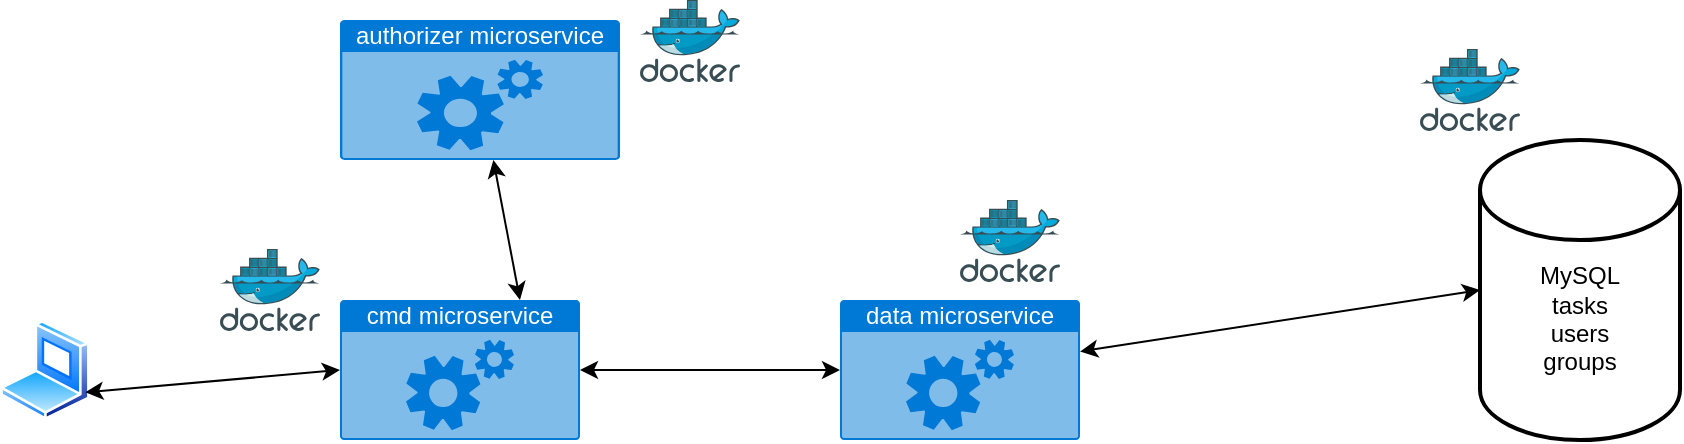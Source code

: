 <mxfile version="21.3.7" type="github">
  <diagram name="Page-1" id="5f0bae14-7c28-e335-631c-24af17079c00">
    <mxGraphModel dx="1242" dy="796" grid="1" gridSize="10" guides="1" tooltips="1" connect="1" arrows="1" fold="1" page="1" pageScale="1" pageWidth="1100" pageHeight="850" background="none" math="0" shadow="0">
      <root>
        <mxCell id="0" />
        <mxCell id="1" parent="0" />
        <mxCell id="j-uJvqvTjMNMBA-YCC7T-1" value="&lt;br&gt;&lt;br&gt;MySQL&lt;br&gt;tasks&lt;br&gt;users&lt;br&gt;groups" style="strokeWidth=2;html=1;shape=mxgraph.flowchart.database;whiteSpace=wrap;" vertex="1" parent="1">
          <mxGeometry x="810" y="160" width="100" height="150" as="geometry" />
        </mxCell>
        <mxCell id="j-uJvqvTjMNMBA-YCC7T-5" value="data microservice&lt;br&gt;" style="html=1;whiteSpace=wrap;strokeColor=none;fillColor=#0079D6;labelPosition=center;verticalLabelPosition=middle;verticalAlign=top;align=center;fontSize=12;outlineConnect=0;spacingTop=-6;fontColor=#FFFFFF;sketch=0;shape=mxgraph.sitemap.services;" vertex="1" parent="1">
          <mxGeometry x="490" y="240" width="120" height="70" as="geometry" />
        </mxCell>
        <mxCell id="j-uJvqvTjMNMBA-YCC7T-6" value="authorizer microservice" style="html=1;whiteSpace=wrap;strokeColor=none;fillColor=#0079D6;labelPosition=center;verticalLabelPosition=middle;verticalAlign=top;align=center;fontSize=12;outlineConnect=0;spacingTop=-6;fontColor=#FFFFFF;sketch=0;shape=mxgraph.sitemap.services;" vertex="1" parent="1">
          <mxGeometry x="240" y="100" width="140" height="70" as="geometry" />
        </mxCell>
        <mxCell id="j-uJvqvTjMNMBA-YCC7T-7" value="cmd microservice" style="html=1;whiteSpace=wrap;strokeColor=none;fillColor=#0079D6;labelPosition=center;verticalLabelPosition=middle;verticalAlign=top;align=center;fontSize=12;outlineConnect=0;spacingTop=-6;fontColor=#FFFFFF;sketch=0;shape=mxgraph.sitemap.services;" vertex="1" parent="1">
          <mxGeometry x="240" y="240" width="120" height="70" as="geometry" />
        </mxCell>
        <mxCell id="j-uJvqvTjMNMBA-YCC7T-8" value="" style="endArrow=classic;startArrow=classic;html=1;rounded=0;exitX=0.75;exitY=0;exitDx=0;exitDy=0;exitPerimeter=0;" edge="1" parent="1" source="j-uJvqvTjMNMBA-YCC7T-7" target="j-uJvqvTjMNMBA-YCC7T-6">
          <mxGeometry width="50" height="50" relative="1" as="geometry">
            <mxPoint x="520" y="430" as="sourcePoint" />
            <mxPoint x="570" y="380" as="targetPoint" />
          </mxGeometry>
        </mxCell>
        <mxCell id="j-uJvqvTjMNMBA-YCC7T-9" value="" style="endArrow=classic;startArrow=classic;html=1;rounded=0;entryX=0;entryY=0.5;entryDx=0;entryDy=0;entryPerimeter=0;exitX=1;exitY=0.5;exitDx=0;exitDy=0;exitPerimeter=0;" edge="1" parent="1" source="j-uJvqvTjMNMBA-YCC7T-7" target="j-uJvqvTjMNMBA-YCC7T-5">
          <mxGeometry width="50" height="50" relative="1" as="geometry">
            <mxPoint x="520" y="430" as="sourcePoint" />
            <mxPoint x="570" y="380" as="targetPoint" />
          </mxGeometry>
        </mxCell>
        <mxCell id="j-uJvqvTjMNMBA-YCC7T-10" value="" style="endArrow=classic;startArrow=classic;html=1;rounded=0;entryX=0;entryY=0.5;entryDx=0;entryDy=0;entryPerimeter=0;" edge="1" parent="1" source="j-uJvqvTjMNMBA-YCC7T-5" target="j-uJvqvTjMNMBA-YCC7T-1">
          <mxGeometry width="50" height="50" relative="1" as="geometry">
            <mxPoint x="520" y="430" as="sourcePoint" />
            <mxPoint x="570" y="380" as="targetPoint" />
          </mxGeometry>
        </mxCell>
        <mxCell id="j-uJvqvTjMNMBA-YCC7T-11" value="" style="image;sketch=0;aspect=fixed;html=1;points=[];align=center;fontSize=12;image=img/lib/mscae/Docker.svg;" vertex="1" parent="1">
          <mxGeometry x="390" y="90" width="50" height="41" as="geometry" />
        </mxCell>
        <mxCell id="j-uJvqvTjMNMBA-YCC7T-12" value="" style="image;sketch=0;aspect=fixed;html=1;points=[];align=center;fontSize=12;image=img/lib/mscae/Docker.svg;" vertex="1" parent="1">
          <mxGeometry x="550" y="190" width="50" height="41" as="geometry" />
        </mxCell>
        <mxCell id="j-uJvqvTjMNMBA-YCC7T-13" value="" style="image;sketch=0;aspect=fixed;html=1;points=[];align=center;fontSize=12;image=img/lib/mscae/Docker.svg;" vertex="1" parent="1">
          <mxGeometry x="180" y="214.5" width="50" height="41" as="geometry" />
        </mxCell>
        <mxCell id="j-uJvqvTjMNMBA-YCC7T-14" value="" style="image;aspect=fixed;perimeter=ellipsePerimeter;html=1;align=center;shadow=0;dashed=0;spacingTop=3;image=img/lib/active_directory/laptop_client.svg;" vertex="1" parent="1">
          <mxGeometry x="70" y="250" width="45" height="50" as="geometry" />
        </mxCell>
        <mxCell id="j-uJvqvTjMNMBA-YCC7T-15" value="" style="endArrow=classic;startArrow=classic;html=1;rounded=0;entryX=0;entryY=0.5;entryDx=0;entryDy=0;entryPerimeter=0;exitX=1;exitY=0.75;exitDx=0;exitDy=0;" edge="1" parent="1" source="j-uJvqvTjMNMBA-YCC7T-14" target="j-uJvqvTjMNMBA-YCC7T-7">
          <mxGeometry width="50" height="50" relative="1" as="geometry">
            <mxPoint x="210" y="310" as="sourcePoint" />
            <mxPoint x="570" y="380" as="targetPoint" />
          </mxGeometry>
        </mxCell>
        <mxCell id="j-uJvqvTjMNMBA-YCC7T-16" value="" style="image;sketch=0;aspect=fixed;html=1;points=[];align=center;fontSize=12;image=img/lib/mscae/Docker.svg;" vertex="1" parent="1">
          <mxGeometry x="780" y="114.5" width="50" height="41" as="geometry" />
        </mxCell>
      </root>
    </mxGraphModel>
  </diagram>
</mxfile>
